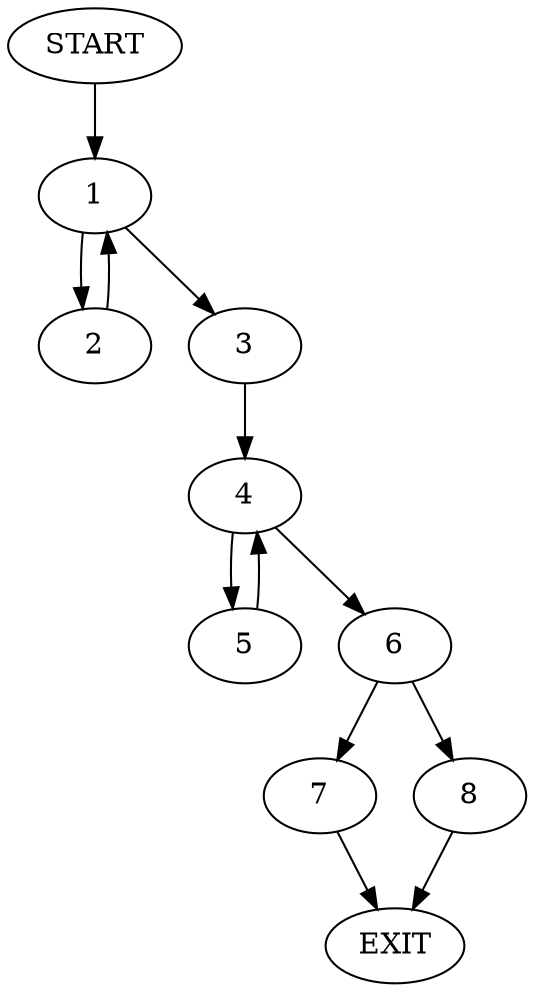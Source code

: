 digraph { 
0 [label="START"];
1;
2;
3;
4;
5;
6;
7;
8;
9[label="EXIT"];
0 -> 1;
1 -> 2;
1 -> 3;
2 -> 1;
3 -> 4;
4 -> 5;
4 -> 6;
5 -> 4;
6 -> 7;
6 -> 8;
7 -> 9;
8 -> 9;
}